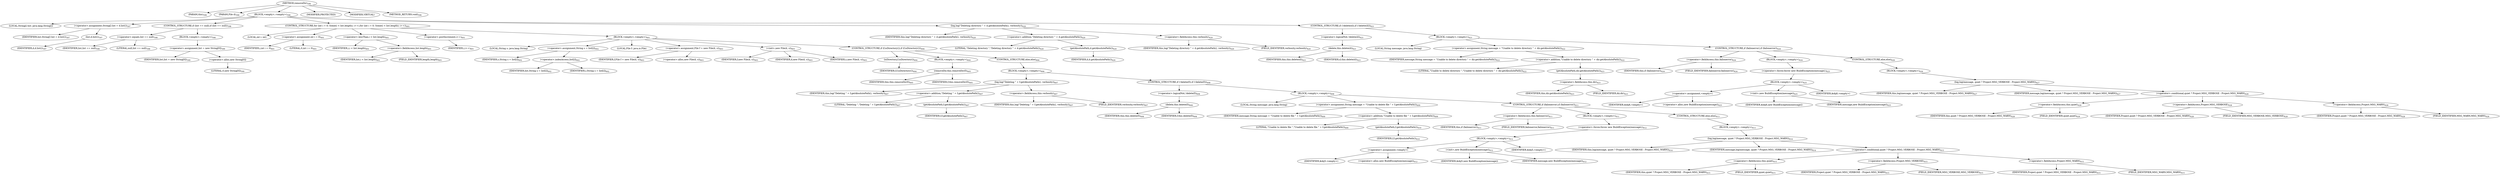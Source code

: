 digraph "removeDir" {  
"1009" [label = <(METHOD,removeDir)<SUB>596</SUB>> ]
"36" [label = <(PARAM,this)<SUB>596</SUB>> ]
"1010" [label = <(PARAM,File d)<SUB>596</SUB>> ]
"1011" [label = <(BLOCK,&lt;empty&gt;,&lt;empty&gt;)<SUB>596</SUB>> ]
"1012" [label = <(LOCAL,String[] list: java.lang.String[])> ]
"1013" [label = <(&lt;operator&gt;.assignment,String[] list = d.list())<SUB>597</SUB>> ]
"1014" [label = <(IDENTIFIER,list,String[] list = d.list())<SUB>597</SUB>> ]
"1015" [label = <(list,d.list())<SUB>597</SUB>> ]
"1016" [label = <(IDENTIFIER,d,d.list())<SUB>597</SUB>> ]
"1017" [label = <(CONTROL_STRUCTURE,if (list == null),if (list == null))<SUB>598</SUB>> ]
"1018" [label = <(&lt;operator&gt;.equals,list == null)<SUB>598</SUB>> ]
"1019" [label = <(IDENTIFIER,list,list == null)<SUB>598</SUB>> ]
"1020" [label = <(LITERAL,null,list == null)<SUB>598</SUB>> ]
"1021" [label = <(BLOCK,&lt;empty&gt;,&lt;empty&gt;)<SUB>598</SUB>> ]
"1022" [label = <(&lt;operator&gt;.assignment,list = new String[0])<SUB>599</SUB>> ]
"1023" [label = <(IDENTIFIER,list,list = new String[0])<SUB>599</SUB>> ]
"1024" [label = <(&lt;operator&gt;.alloc,new String[0])> ]
"1025" [label = <(LITERAL,0,new String[0])<SUB>599</SUB>> ]
"1026" [label = <(CONTROL_STRUCTURE,for (int i = 0; Some(i &lt; list.length); i++),for (int i = 0; Some(i &lt; list.length); i++))<SUB>601</SUB>> ]
"1027" [label = <(LOCAL,int i: int)> ]
"1028" [label = <(&lt;operator&gt;.assignment,int i = 0)<SUB>601</SUB>> ]
"1029" [label = <(IDENTIFIER,i,int i = 0)<SUB>601</SUB>> ]
"1030" [label = <(LITERAL,0,int i = 0)<SUB>601</SUB>> ]
"1031" [label = <(&lt;operator&gt;.lessThan,i &lt; list.length)<SUB>601</SUB>> ]
"1032" [label = <(IDENTIFIER,i,i &lt; list.length)<SUB>601</SUB>> ]
"1033" [label = <(&lt;operator&gt;.fieldAccess,list.length)<SUB>601</SUB>> ]
"1034" [label = <(IDENTIFIER,list,i &lt; list.length)<SUB>601</SUB>> ]
"1035" [label = <(FIELD_IDENTIFIER,length,length)<SUB>601</SUB>> ]
"1036" [label = <(&lt;operator&gt;.postIncrement,i++)<SUB>601</SUB>> ]
"1037" [label = <(IDENTIFIER,i,i++)<SUB>601</SUB>> ]
"1038" [label = <(BLOCK,&lt;empty&gt;,&lt;empty&gt;)<SUB>601</SUB>> ]
"1039" [label = <(LOCAL,String s: java.lang.String)> ]
"1040" [label = <(&lt;operator&gt;.assignment,String s = list[i])<SUB>602</SUB>> ]
"1041" [label = <(IDENTIFIER,s,String s = list[i])<SUB>602</SUB>> ]
"1042" [label = <(&lt;operator&gt;.indexAccess,list[i])<SUB>602</SUB>> ]
"1043" [label = <(IDENTIFIER,list,String s = list[i])<SUB>602</SUB>> ]
"1044" [label = <(IDENTIFIER,i,String s = list[i])<SUB>602</SUB>> ]
"34" [label = <(LOCAL,File f: java.io.File)> ]
"1045" [label = <(&lt;operator&gt;.assignment,File f = new File(d, s))<SUB>603</SUB>> ]
"1046" [label = <(IDENTIFIER,f,File f = new File(d, s))<SUB>603</SUB>> ]
"1047" [label = <(&lt;operator&gt;.alloc,new File(d, s))<SUB>603</SUB>> ]
"1048" [label = <(&lt;init&gt;,new File(d, s))<SUB>603</SUB>> ]
"33" [label = <(IDENTIFIER,f,new File(d, s))<SUB>603</SUB>> ]
"1049" [label = <(IDENTIFIER,d,new File(d, s))<SUB>603</SUB>> ]
"1050" [label = <(IDENTIFIER,s,new File(d, s))<SUB>603</SUB>> ]
"1051" [label = <(CONTROL_STRUCTURE,if (f.isDirectory()),if (f.isDirectory()))<SUB>604</SUB>> ]
"1052" [label = <(isDirectory,f.isDirectory())<SUB>604</SUB>> ]
"1053" [label = <(IDENTIFIER,f,f.isDirectory())<SUB>604</SUB>> ]
"1054" [label = <(BLOCK,&lt;empty&gt;,&lt;empty&gt;)<SUB>604</SUB>> ]
"1055" [label = <(removeDir,this.removeDir(f))<SUB>605</SUB>> ]
"35" [label = <(IDENTIFIER,this,this.removeDir(f))<SUB>605</SUB>> ]
"1056" [label = <(IDENTIFIER,f,this.removeDir(f))<SUB>605</SUB>> ]
"1057" [label = <(CONTROL_STRUCTURE,else,else)<SUB>606</SUB>> ]
"1058" [label = <(BLOCK,&lt;empty&gt;,&lt;empty&gt;)<SUB>606</SUB>> ]
"1059" [label = <(log,log(&quot;Deleting &quot; + f.getAbsolutePath(), verbosity))<SUB>607</SUB>> ]
"37" [label = <(IDENTIFIER,this,log(&quot;Deleting &quot; + f.getAbsolutePath(), verbosity))<SUB>607</SUB>> ]
"1060" [label = <(&lt;operator&gt;.addition,&quot;Deleting &quot; + f.getAbsolutePath())<SUB>607</SUB>> ]
"1061" [label = <(LITERAL,&quot;Deleting &quot;,&quot;Deleting &quot; + f.getAbsolutePath())<SUB>607</SUB>> ]
"1062" [label = <(getAbsolutePath,f.getAbsolutePath())<SUB>607</SUB>> ]
"1063" [label = <(IDENTIFIER,f,f.getAbsolutePath())<SUB>607</SUB>> ]
"1064" [label = <(&lt;operator&gt;.fieldAccess,this.verbosity)<SUB>607</SUB>> ]
"1065" [label = <(IDENTIFIER,this,log(&quot;Deleting &quot; + f.getAbsolutePath(), verbosity))<SUB>607</SUB>> ]
"1066" [label = <(FIELD_IDENTIFIER,verbosity,verbosity)<SUB>607</SUB>> ]
"1067" [label = <(CONTROL_STRUCTURE,if (!delete(f)),if (!delete(f)))<SUB>608</SUB>> ]
"1068" [label = <(&lt;operator&gt;.logicalNot,!delete(f))<SUB>608</SUB>> ]
"1069" [label = <(delete,this.delete(f))<SUB>608</SUB>> ]
"38" [label = <(IDENTIFIER,this,this.delete(f))<SUB>608</SUB>> ]
"1070" [label = <(IDENTIFIER,f,this.delete(f))<SUB>608</SUB>> ]
"1071" [label = <(BLOCK,&lt;empty&gt;,&lt;empty&gt;)<SUB>608</SUB>> ]
"1072" [label = <(LOCAL,String message: java.lang.String)> ]
"1073" [label = <(&lt;operator&gt;.assignment,String message = &quot;Unable to delete file &quot; + f.getAbsolutePath())<SUB>609</SUB>> ]
"1074" [label = <(IDENTIFIER,message,String message = &quot;Unable to delete file &quot; + f.getAbsolutePath())<SUB>609</SUB>> ]
"1075" [label = <(&lt;operator&gt;.addition,&quot;Unable to delete file &quot; + f.getAbsolutePath())<SUB>609</SUB>> ]
"1076" [label = <(LITERAL,&quot;Unable to delete file &quot;,&quot;Unable to delete file &quot; + f.getAbsolutePath())<SUB>609</SUB>> ]
"1077" [label = <(getAbsolutePath,f.getAbsolutePath())<SUB>610</SUB>> ]
"1078" [label = <(IDENTIFIER,f,f.getAbsolutePath())<SUB>610</SUB>> ]
"1079" [label = <(CONTROL_STRUCTURE,if (failonerror),if (failonerror))<SUB>611</SUB>> ]
"1080" [label = <(&lt;operator&gt;.fieldAccess,this.failonerror)<SUB>611</SUB>> ]
"1081" [label = <(IDENTIFIER,this,if (failonerror))<SUB>611</SUB>> ]
"1082" [label = <(FIELD_IDENTIFIER,failonerror,failonerror)<SUB>611</SUB>> ]
"1083" [label = <(BLOCK,&lt;empty&gt;,&lt;empty&gt;)<SUB>611</SUB>> ]
"1084" [label = <(&lt;operator&gt;.throw,throw new BuildException(message);)<SUB>612</SUB>> ]
"1085" [label = <(BLOCK,&lt;empty&gt;,&lt;empty&gt;)<SUB>612</SUB>> ]
"1086" [label = <(&lt;operator&gt;.assignment,&lt;empty&gt;)> ]
"1087" [label = <(IDENTIFIER,$obj5,&lt;empty&gt;)> ]
"1088" [label = <(&lt;operator&gt;.alloc,new BuildException(message))<SUB>612</SUB>> ]
"1089" [label = <(&lt;init&gt;,new BuildException(message))<SUB>612</SUB>> ]
"1090" [label = <(IDENTIFIER,$obj5,new BuildException(message))> ]
"1091" [label = <(IDENTIFIER,message,new BuildException(message))<SUB>612</SUB>> ]
"1092" [label = <(IDENTIFIER,$obj5,&lt;empty&gt;)> ]
"1093" [label = <(CONTROL_STRUCTURE,else,else)<SUB>613</SUB>> ]
"1094" [label = <(BLOCK,&lt;empty&gt;,&lt;empty&gt;)<SUB>613</SUB>> ]
"1095" [label = <(log,log(message, quiet ? Project.MSG_VERBOSE : Project.MSG_WARN))<SUB>614</SUB>> ]
"39" [label = <(IDENTIFIER,this,log(message, quiet ? Project.MSG_VERBOSE : Project.MSG_WARN))<SUB>614</SUB>> ]
"1096" [label = <(IDENTIFIER,message,log(message, quiet ? Project.MSG_VERBOSE : Project.MSG_WARN))<SUB>614</SUB>> ]
"1097" [label = <(&lt;operator&gt;.conditional,quiet ? Project.MSG_VERBOSE : Project.MSG_WARN)<SUB>615</SUB>> ]
"1098" [label = <(&lt;operator&gt;.fieldAccess,this.quiet)<SUB>615</SUB>> ]
"1099" [label = <(IDENTIFIER,this,quiet ? Project.MSG_VERBOSE : Project.MSG_WARN)<SUB>615</SUB>> ]
"1100" [label = <(FIELD_IDENTIFIER,quiet,quiet)<SUB>615</SUB>> ]
"1101" [label = <(&lt;operator&gt;.fieldAccess,Project.MSG_VERBOSE)<SUB>615</SUB>> ]
"1102" [label = <(IDENTIFIER,Project,quiet ? Project.MSG_VERBOSE : Project.MSG_WARN)<SUB>615</SUB>> ]
"1103" [label = <(FIELD_IDENTIFIER,MSG_VERBOSE,MSG_VERBOSE)<SUB>615</SUB>> ]
"1104" [label = <(&lt;operator&gt;.fieldAccess,Project.MSG_WARN)<SUB>615</SUB>> ]
"1105" [label = <(IDENTIFIER,Project,quiet ? Project.MSG_VERBOSE : Project.MSG_WARN)<SUB>615</SUB>> ]
"1106" [label = <(FIELD_IDENTIFIER,MSG_WARN,MSG_WARN)<SUB>615</SUB>> ]
"1107" [label = <(log,log(&quot;Deleting directory &quot; + d.getAbsolutePath(), verbosity))<SUB>620</SUB>> ]
"40" [label = <(IDENTIFIER,this,log(&quot;Deleting directory &quot; + d.getAbsolutePath(), verbosity))<SUB>620</SUB>> ]
"1108" [label = <(&lt;operator&gt;.addition,&quot;Deleting directory &quot; + d.getAbsolutePath())<SUB>620</SUB>> ]
"1109" [label = <(LITERAL,&quot;Deleting directory &quot;,&quot;Deleting directory &quot; + d.getAbsolutePath())<SUB>620</SUB>> ]
"1110" [label = <(getAbsolutePath,d.getAbsolutePath())<SUB>620</SUB>> ]
"1111" [label = <(IDENTIFIER,d,d.getAbsolutePath())<SUB>620</SUB>> ]
"1112" [label = <(&lt;operator&gt;.fieldAccess,this.verbosity)<SUB>620</SUB>> ]
"1113" [label = <(IDENTIFIER,this,log(&quot;Deleting directory &quot; + d.getAbsolutePath(), verbosity))<SUB>620</SUB>> ]
"1114" [label = <(FIELD_IDENTIFIER,verbosity,verbosity)<SUB>620</SUB>> ]
"1115" [label = <(CONTROL_STRUCTURE,if (!delete(d)),if (!delete(d)))<SUB>621</SUB>> ]
"1116" [label = <(&lt;operator&gt;.logicalNot,!delete(d))<SUB>621</SUB>> ]
"1117" [label = <(delete,this.delete(d))<SUB>621</SUB>> ]
"41" [label = <(IDENTIFIER,this,this.delete(d))<SUB>621</SUB>> ]
"1118" [label = <(IDENTIFIER,d,this.delete(d))<SUB>621</SUB>> ]
"1119" [label = <(BLOCK,&lt;empty&gt;,&lt;empty&gt;)<SUB>621</SUB>> ]
"1120" [label = <(LOCAL,String message: java.lang.String)> ]
"1121" [label = <(&lt;operator&gt;.assignment,String message = &quot;Unable to delete directory &quot; + dir.getAbsolutePath())<SUB>622</SUB>> ]
"1122" [label = <(IDENTIFIER,message,String message = &quot;Unable to delete directory &quot; + dir.getAbsolutePath())<SUB>622</SUB>> ]
"1123" [label = <(&lt;operator&gt;.addition,&quot;Unable to delete directory &quot; + dir.getAbsolutePath())<SUB>622</SUB>> ]
"1124" [label = <(LITERAL,&quot;Unable to delete directory &quot;,&quot;Unable to delete directory &quot; + dir.getAbsolutePath())<SUB>622</SUB>> ]
"1125" [label = <(getAbsolutePath,dir.getAbsolutePath())<SUB>623</SUB>> ]
"1126" [label = <(&lt;operator&gt;.fieldAccess,this.dir)<SUB>623</SUB>> ]
"1127" [label = <(IDENTIFIER,this,dir.getAbsolutePath())<SUB>623</SUB>> ]
"1128" [label = <(FIELD_IDENTIFIER,dir,dir)<SUB>623</SUB>> ]
"1129" [label = <(CONTROL_STRUCTURE,if (failonerror),if (failonerror))<SUB>624</SUB>> ]
"1130" [label = <(&lt;operator&gt;.fieldAccess,this.failonerror)<SUB>624</SUB>> ]
"1131" [label = <(IDENTIFIER,this,if (failonerror))<SUB>624</SUB>> ]
"1132" [label = <(FIELD_IDENTIFIER,failonerror,failonerror)<SUB>624</SUB>> ]
"1133" [label = <(BLOCK,&lt;empty&gt;,&lt;empty&gt;)<SUB>624</SUB>> ]
"1134" [label = <(&lt;operator&gt;.throw,throw new BuildException(message);)<SUB>625</SUB>> ]
"1135" [label = <(BLOCK,&lt;empty&gt;,&lt;empty&gt;)<SUB>625</SUB>> ]
"1136" [label = <(&lt;operator&gt;.assignment,&lt;empty&gt;)> ]
"1137" [label = <(IDENTIFIER,$obj6,&lt;empty&gt;)> ]
"1138" [label = <(&lt;operator&gt;.alloc,new BuildException(message))<SUB>625</SUB>> ]
"1139" [label = <(&lt;init&gt;,new BuildException(message))<SUB>625</SUB>> ]
"1140" [label = <(IDENTIFIER,$obj6,new BuildException(message))> ]
"1141" [label = <(IDENTIFIER,message,new BuildException(message))<SUB>625</SUB>> ]
"1142" [label = <(IDENTIFIER,$obj6,&lt;empty&gt;)> ]
"1143" [label = <(CONTROL_STRUCTURE,else,else)<SUB>626</SUB>> ]
"1144" [label = <(BLOCK,&lt;empty&gt;,&lt;empty&gt;)<SUB>626</SUB>> ]
"1145" [label = <(log,log(message, quiet ? Project.MSG_VERBOSE : Project.MSG_WARN))<SUB>627</SUB>> ]
"42" [label = <(IDENTIFIER,this,log(message, quiet ? Project.MSG_VERBOSE : Project.MSG_WARN))<SUB>627</SUB>> ]
"1146" [label = <(IDENTIFIER,message,log(message, quiet ? Project.MSG_VERBOSE : Project.MSG_WARN))<SUB>627</SUB>> ]
"1147" [label = <(&lt;operator&gt;.conditional,quiet ? Project.MSG_VERBOSE : Project.MSG_WARN)<SUB>628</SUB>> ]
"1148" [label = <(&lt;operator&gt;.fieldAccess,this.quiet)<SUB>628</SUB>> ]
"1149" [label = <(IDENTIFIER,this,quiet ? Project.MSG_VERBOSE : Project.MSG_WARN)<SUB>628</SUB>> ]
"1150" [label = <(FIELD_IDENTIFIER,quiet,quiet)<SUB>628</SUB>> ]
"1151" [label = <(&lt;operator&gt;.fieldAccess,Project.MSG_VERBOSE)<SUB>628</SUB>> ]
"1152" [label = <(IDENTIFIER,Project,quiet ? Project.MSG_VERBOSE : Project.MSG_WARN)<SUB>628</SUB>> ]
"1153" [label = <(FIELD_IDENTIFIER,MSG_VERBOSE,MSG_VERBOSE)<SUB>628</SUB>> ]
"1154" [label = <(&lt;operator&gt;.fieldAccess,Project.MSG_WARN)<SUB>628</SUB>> ]
"1155" [label = <(IDENTIFIER,Project,quiet ? Project.MSG_VERBOSE : Project.MSG_WARN)<SUB>628</SUB>> ]
"1156" [label = <(FIELD_IDENTIFIER,MSG_WARN,MSG_WARN)<SUB>628</SUB>> ]
"1157" [label = <(MODIFIER,PROTECTED)> ]
"1158" [label = <(MODIFIER,VIRTUAL)> ]
"1159" [label = <(METHOD_RETURN,void)<SUB>596</SUB>> ]
  "1009" -> "36" 
  "1009" -> "1010" 
  "1009" -> "1011" 
  "1009" -> "1157" 
  "1009" -> "1158" 
  "1009" -> "1159" 
  "1011" -> "1012" 
  "1011" -> "1013" 
  "1011" -> "1017" 
  "1011" -> "1026" 
  "1011" -> "1107" 
  "1011" -> "1115" 
  "1013" -> "1014" 
  "1013" -> "1015" 
  "1015" -> "1016" 
  "1017" -> "1018" 
  "1017" -> "1021" 
  "1018" -> "1019" 
  "1018" -> "1020" 
  "1021" -> "1022" 
  "1022" -> "1023" 
  "1022" -> "1024" 
  "1024" -> "1025" 
  "1026" -> "1027" 
  "1026" -> "1028" 
  "1026" -> "1031" 
  "1026" -> "1036" 
  "1026" -> "1038" 
  "1028" -> "1029" 
  "1028" -> "1030" 
  "1031" -> "1032" 
  "1031" -> "1033" 
  "1033" -> "1034" 
  "1033" -> "1035" 
  "1036" -> "1037" 
  "1038" -> "1039" 
  "1038" -> "1040" 
  "1038" -> "34" 
  "1038" -> "1045" 
  "1038" -> "1048" 
  "1038" -> "1051" 
  "1040" -> "1041" 
  "1040" -> "1042" 
  "1042" -> "1043" 
  "1042" -> "1044" 
  "1045" -> "1046" 
  "1045" -> "1047" 
  "1048" -> "33" 
  "1048" -> "1049" 
  "1048" -> "1050" 
  "1051" -> "1052" 
  "1051" -> "1054" 
  "1051" -> "1057" 
  "1052" -> "1053" 
  "1054" -> "1055" 
  "1055" -> "35" 
  "1055" -> "1056" 
  "1057" -> "1058" 
  "1058" -> "1059" 
  "1058" -> "1067" 
  "1059" -> "37" 
  "1059" -> "1060" 
  "1059" -> "1064" 
  "1060" -> "1061" 
  "1060" -> "1062" 
  "1062" -> "1063" 
  "1064" -> "1065" 
  "1064" -> "1066" 
  "1067" -> "1068" 
  "1067" -> "1071" 
  "1068" -> "1069" 
  "1069" -> "38" 
  "1069" -> "1070" 
  "1071" -> "1072" 
  "1071" -> "1073" 
  "1071" -> "1079" 
  "1073" -> "1074" 
  "1073" -> "1075" 
  "1075" -> "1076" 
  "1075" -> "1077" 
  "1077" -> "1078" 
  "1079" -> "1080" 
  "1079" -> "1083" 
  "1079" -> "1093" 
  "1080" -> "1081" 
  "1080" -> "1082" 
  "1083" -> "1084" 
  "1084" -> "1085" 
  "1085" -> "1086" 
  "1085" -> "1089" 
  "1085" -> "1092" 
  "1086" -> "1087" 
  "1086" -> "1088" 
  "1089" -> "1090" 
  "1089" -> "1091" 
  "1093" -> "1094" 
  "1094" -> "1095" 
  "1095" -> "39" 
  "1095" -> "1096" 
  "1095" -> "1097" 
  "1097" -> "1098" 
  "1097" -> "1101" 
  "1097" -> "1104" 
  "1098" -> "1099" 
  "1098" -> "1100" 
  "1101" -> "1102" 
  "1101" -> "1103" 
  "1104" -> "1105" 
  "1104" -> "1106" 
  "1107" -> "40" 
  "1107" -> "1108" 
  "1107" -> "1112" 
  "1108" -> "1109" 
  "1108" -> "1110" 
  "1110" -> "1111" 
  "1112" -> "1113" 
  "1112" -> "1114" 
  "1115" -> "1116" 
  "1115" -> "1119" 
  "1116" -> "1117" 
  "1117" -> "41" 
  "1117" -> "1118" 
  "1119" -> "1120" 
  "1119" -> "1121" 
  "1119" -> "1129" 
  "1121" -> "1122" 
  "1121" -> "1123" 
  "1123" -> "1124" 
  "1123" -> "1125" 
  "1125" -> "1126" 
  "1126" -> "1127" 
  "1126" -> "1128" 
  "1129" -> "1130" 
  "1129" -> "1133" 
  "1129" -> "1143" 
  "1130" -> "1131" 
  "1130" -> "1132" 
  "1133" -> "1134" 
  "1134" -> "1135" 
  "1135" -> "1136" 
  "1135" -> "1139" 
  "1135" -> "1142" 
  "1136" -> "1137" 
  "1136" -> "1138" 
  "1139" -> "1140" 
  "1139" -> "1141" 
  "1143" -> "1144" 
  "1144" -> "1145" 
  "1145" -> "42" 
  "1145" -> "1146" 
  "1145" -> "1147" 
  "1147" -> "1148" 
  "1147" -> "1151" 
  "1147" -> "1154" 
  "1148" -> "1149" 
  "1148" -> "1150" 
  "1151" -> "1152" 
  "1151" -> "1153" 
  "1154" -> "1155" 
  "1154" -> "1156" 
}
